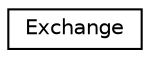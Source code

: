 digraph "Graphical Class Hierarchy"
{
  edge [fontname="Helvetica",fontsize="10",labelfontname="Helvetica",labelfontsize="10"];
  node [fontname="Helvetica",fontsize="10",shape=record];
  rankdir="LR";
  Node0 [label="Exchange",height=0.2,width=0.4,color="black", fillcolor="white", style="filled",URL="$struct_exchange.html"];
}
